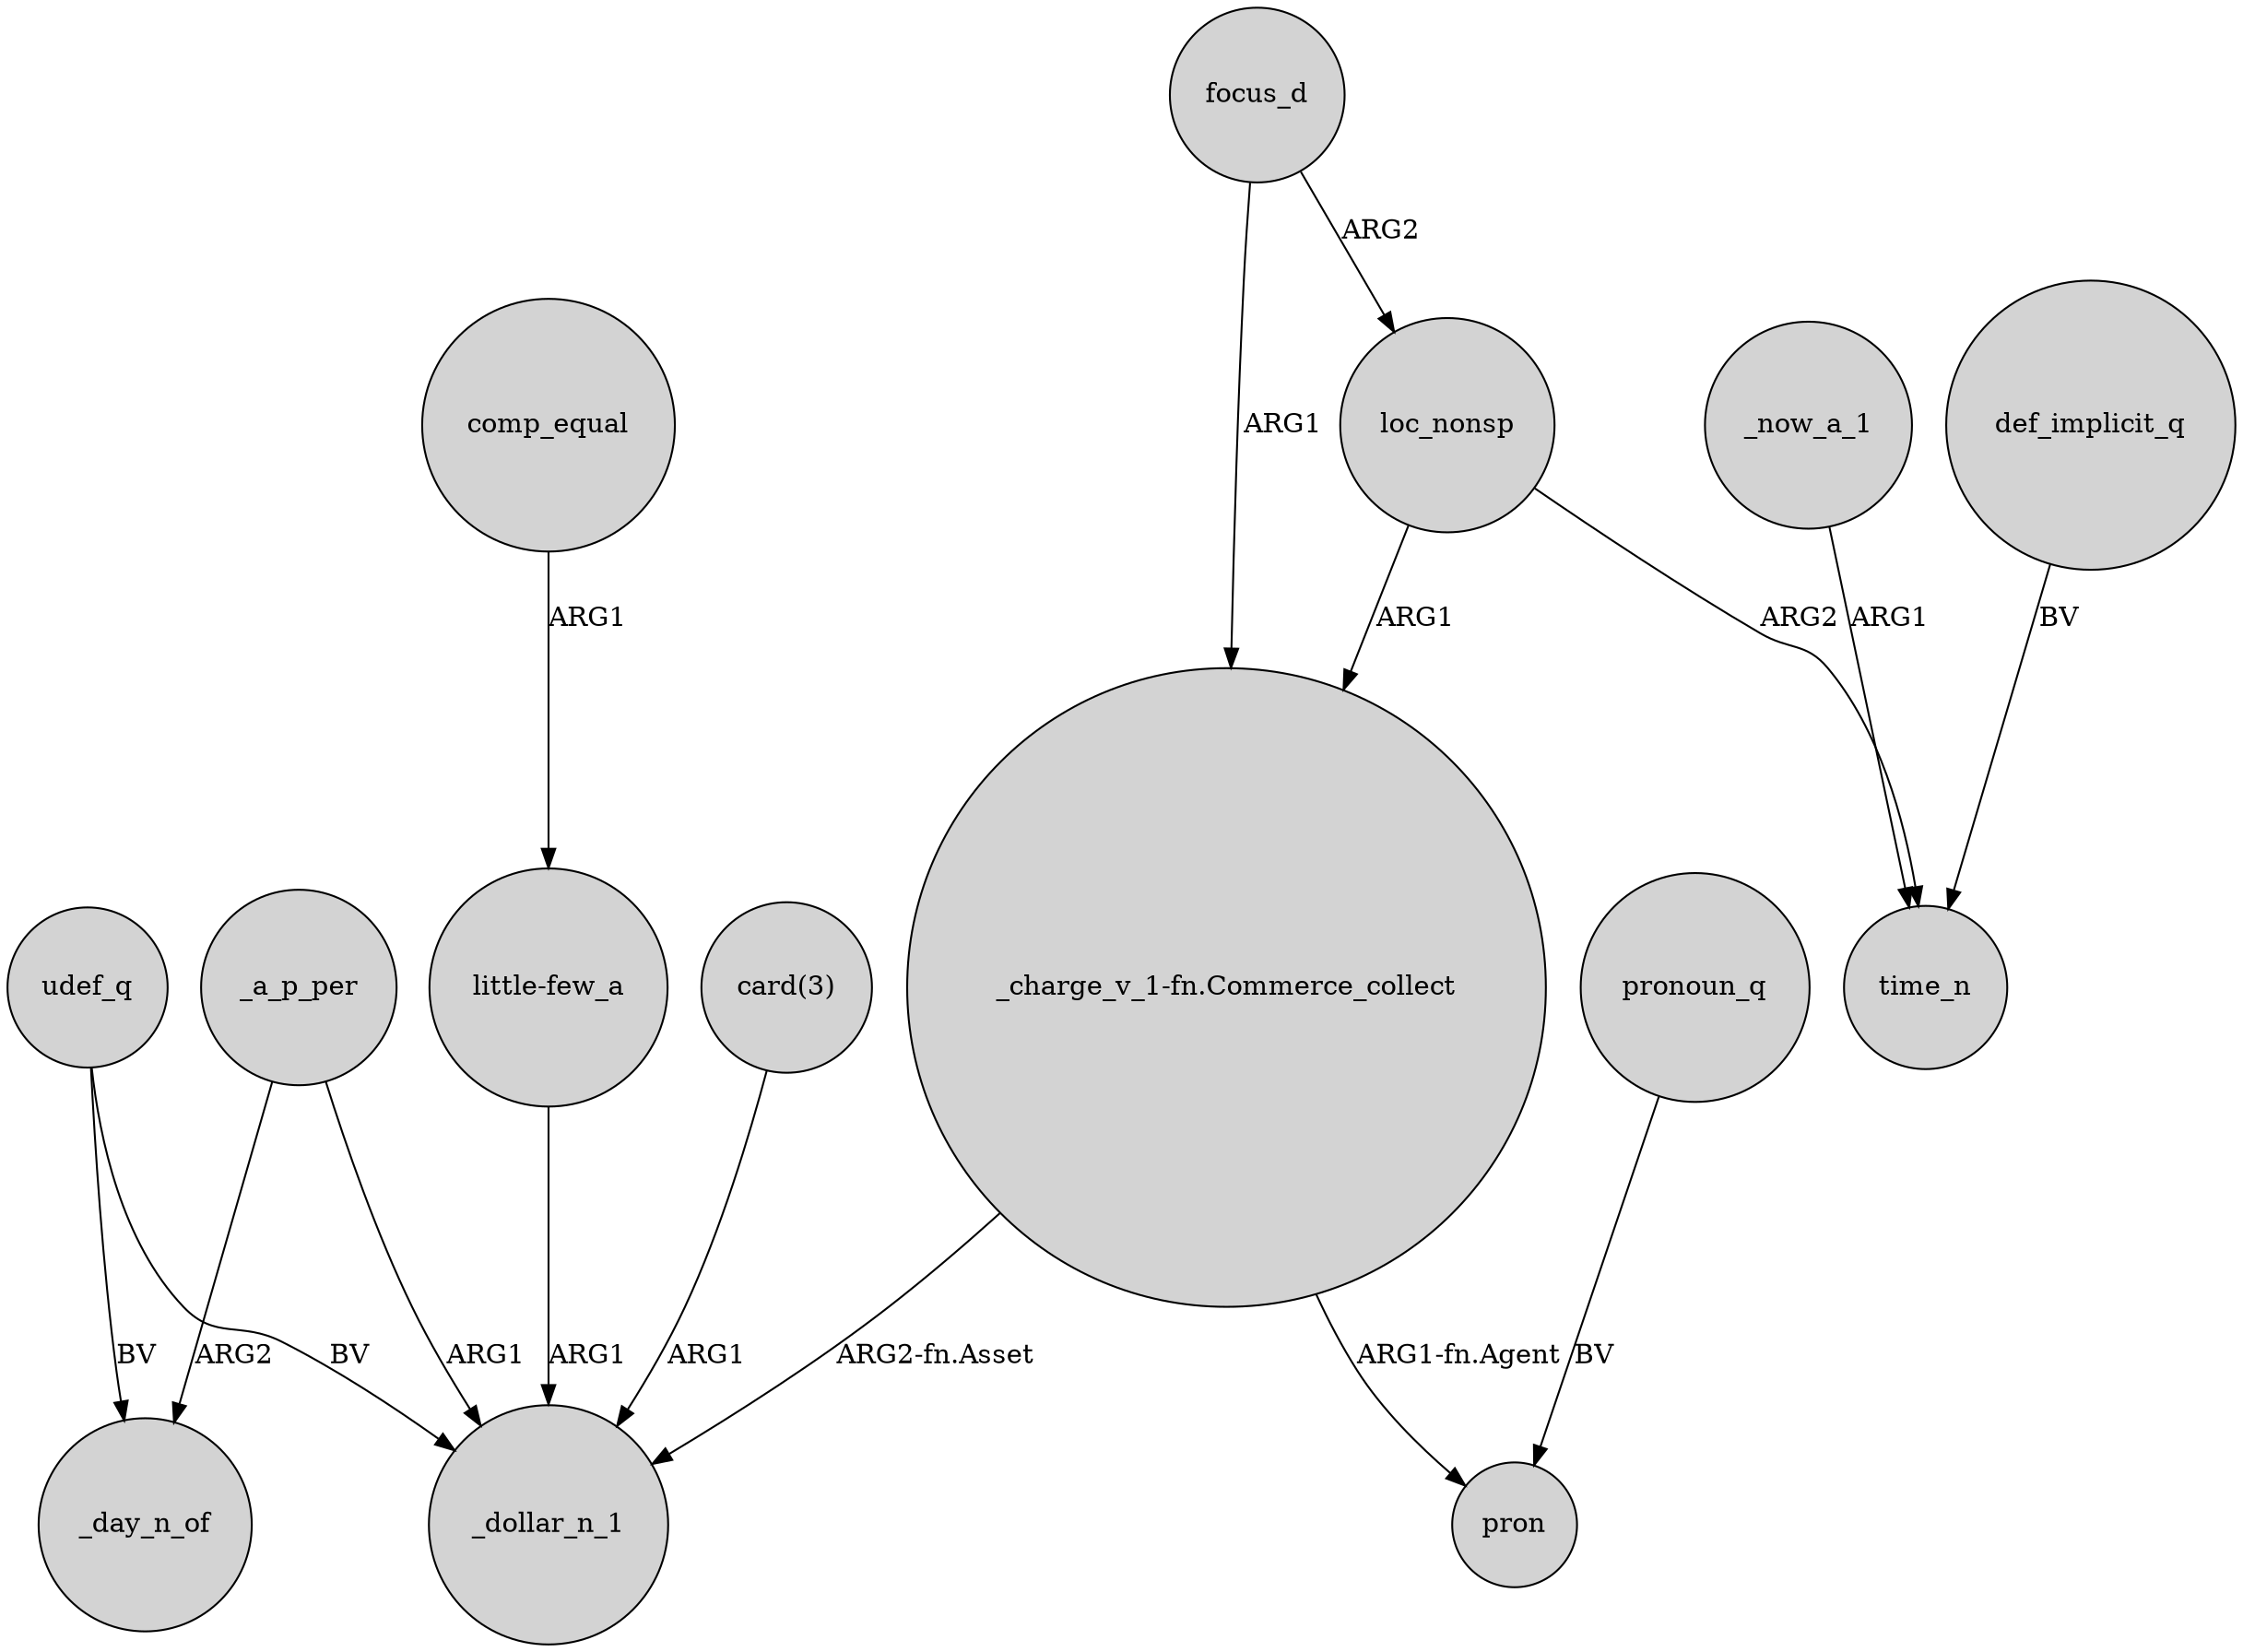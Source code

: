 digraph {
	node [shape=circle style=filled]
	focus_d -> loc_nonsp [label=ARG2]
	comp_equal -> "little-few_a" [label=ARG1]
	"card(3)" -> _dollar_n_1 [label=ARG1]
	udef_q -> _day_n_of [label=BV]
	_a_p_per -> _day_n_of [label=ARG2]
	focus_d -> "_charge_v_1-fn.Commerce_collect" [label=ARG1]
	"_charge_v_1-fn.Commerce_collect" -> _dollar_n_1 [label="ARG2-fn.Asset"]
	_now_a_1 -> time_n [label=ARG1]
	"little-few_a" -> _dollar_n_1 [label=ARG1]
	loc_nonsp -> "_charge_v_1-fn.Commerce_collect" [label=ARG1]
	loc_nonsp -> time_n [label=ARG2]
	"_charge_v_1-fn.Commerce_collect" -> pron [label="ARG1-fn.Agent"]
	_a_p_per -> _dollar_n_1 [label=ARG1]
	udef_q -> _dollar_n_1 [label=BV]
	def_implicit_q -> time_n [label=BV]
	pronoun_q -> pron [label=BV]
}

